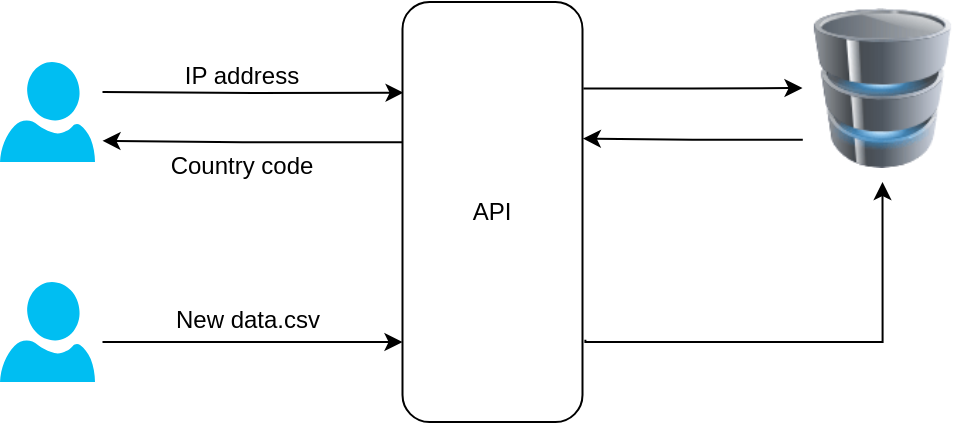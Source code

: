 <mxfile version="20.5.1"><diagram id="9DwWUFO24IG2RXxrhtZI" name="Page-1"><mxGraphModel dx="948" dy="463" grid="1" gridSize="10" guides="1" tooltips="1" connect="1" arrows="1" fold="1" page="1" pageScale="1" pageWidth="850" pageHeight="1100" math="0" shadow="0"><root><mxCell id="0"/><mxCell id="1" parent="0"/><mxCell id="HoUl7v2KPxEgn9PLRyz8-1" value="" style="image;html=1;image=img/lib/clip_art/computers/Database_128x128.png" parent="1" vertex="1"><mxGeometry x="585.25" y="353" width="80" height="80" as="geometry"/></mxCell><mxCell id="HoUl7v2KPxEgn9PLRyz8-21" style="edgeStyle=orthogonalEdgeStyle;rounded=0;orthogonalLoop=1;jettySize=auto;html=1;startArrow=none;startFill=0;endArrow=classic;endFill=1;entryX=0.006;entryY=0.216;entryDx=0;entryDy=0;entryPerimeter=0;" parent="1" target="Zb5mboI7NMT8c0pWJSFm-2" edge="1"><mxGeometry relative="1" as="geometry"><mxPoint x="235.25" y="395" as="sourcePoint"/><mxPoint x="375.25" y="395" as="targetPoint"/></mxGeometry></mxCell><mxCell id="HoUl7v2KPxEgn9PLRyz8-9" value="" style="verticalLabelPosition=bottom;html=1;verticalAlign=top;align=center;strokeColor=none;fillColor=#00BEF2;shape=mxgraph.azure.user;" parent="1" vertex="1"><mxGeometry x="184" y="380" width="47.5" height="50" as="geometry"/></mxCell><mxCell id="HoUl7v2KPxEgn9PLRyz8-22" value="IP address" style="text;html=1;strokeColor=none;fillColor=none;align=center;verticalAlign=middle;whiteSpace=wrap;rounded=0;" parent="1" vertex="1"><mxGeometry x="265.25" y="372" width="80" height="30" as="geometry"/></mxCell><mxCell id="Zb5mboI7NMT8c0pWJSFm-2" value="API" style="rounded=1;whiteSpace=wrap;html=1;" vertex="1" parent="1"><mxGeometry x="385.25" y="350" width="90" height="210" as="geometry"/></mxCell><mxCell id="Zb5mboI7NMT8c0pWJSFm-3" style="edgeStyle=orthogonalEdgeStyle;rounded=0;orthogonalLoop=1;jettySize=auto;html=1;startArrow=none;startFill=0;endArrow=classic;endFill=1;exitX=0.002;exitY=0.334;exitDx=0;exitDy=0;exitPerimeter=0;" edge="1" parent="1" source="Zb5mboI7NMT8c0pWJSFm-2"><mxGeometry relative="1" as="geometry"><mxPoint x="375.25" y="419" as="sourcePoint"/><mxPoint x="235.25" y="419.43" as="targetPoint"/><Array as="points"><mxPoint x="305.25" y="420"/></Array></mxGeometry></mxCell><mxCell id="Zb5mboI7NMT8c0pWJSFm-4" value="Country code" style="text;html=1;strokeColor=none;fillColor=none;align=center;verticalAlign=middle;whiteSpace=wrap;rounded=0;" vertex="1" parent="1"><mxGeometry x="265.25" y="417" width="80" height="30" as="geometry"/></mxCell><mxCell id="Zb5mboI7NMT8c0pWJSFm-5" style="edgeStyle=orthogonalEdgeStyle;rounded=0;orthogonalLoop=1;jettySize=auto;html=1;startArrow=none;startFill=0;endArrow=classic;endFill=1;" edge="1" parent="1"><mxGeometry relative="1" as="geometry"><mxPoint x="235.25" y="520" as="sourcePoint"/><mxPoint x="385.25" y="520" as="targetPoint"/><Array as="points"><mxPoint x="285.25" y="520"/><mxPoint x="285.25" y="520"/></Array></mxGeometry></mxCell><mxCell id="Zb5mboI7NMT8c0pWJSFm-6" value="" style="verticalLabelPosition=bottom;html=1;verticalAlign=top;align=center;strokeColor=none;fillColor=#00BEF2;shape=mxgraph.azure.user;" vertex="1" parent="1"><mxGeometry x="184" y="490" width="47.5" height="50" as="geometry"/></mxCell><mxCell id="Zb5mboI7NMT8c0pWJSFm-8" value="New data.csv" style="text;html=1;strokeColor=none;fillColor=none;align=center;verticalAlign=middle;whiteSpace=wrap;rounded=0;" vertex="1" parent="1"><mxGeometry x="268.25" y="494" width="80" height="30" as="geometry"/></mxCell><mxCell id="Zb5mboI7NMT8c0pWJSFm-9" style="edgeStyle=orthogonalEdgeStyle;rounded=0;orthogonalLoop=1;jettySize=auto;html=1;startArrow=none;startFill=0;endArrow=classic;endFill=1;exitX=1.005;exitY=0.206;exitDx=0;exitDy=0;exitPerimeter=0;" edge="1" parent="1" source="Zb5mboI7NMT8c0pWJSFm-2" target="HoUl7v2KPxEgn9PLRyz8-1"><mxGeometry relative="1" as="geometry"><mxPoint x="245.25" y="405" as="sourcePoint"/><mxPoint x="395.79" y="405.36" as="targetPoint"/></mxGeometry></mxCell><mxCell id="Zb5mboI7NMT8c0pWJSFm-12" style="edgeStyle=orthogonalEdgeStyle;rounded=0;orthogonalLoop=1;jettySize=auto;html=1;startArrow=none;startFill=0;endArrow=classic;endFill=1;exitX=1.016;exitY=0.804;exitDx=0;exitDy=0;exitPerimeter=0;" edge="1" parent="1" source="Zb5mboI7NMT8c0pWJSFm-2"><mxGeometry relative="1" as="geometry"><mxPoint x="595.25" y="440.034" as="sourcePoint"/><mxPoint x="625.25" y="440" as="targetPoint"/><Array as="points"><mxPoint x="476.25" y="520"/><mxPoint x="625.25" y="520"/></Array></mxGeometry></mxCell><mxCell id="Zb5mboI7NMT8c0pWJSFm-13" style="edgeStyle=orthogonalEdgeStyle;rounded=0;orthogonalLoop=1;jettySize=auto;html=1;startArrow=none;startFill=0;endArrow=classic;endFill=1;entryX=1.002;entryY=0.325;entryDx=0;entryDy=0;entryPerimeter=0;exitX=0.002;exitY=0.824;exitDx=0;exitDy=0;exitPerimeter=0;" edge="1" parent="1" source="HoUl7v2KPxEgn9PLRyz8-1" target="Zb5mboI7NMT8c0pWJSFm-2"><mxGeometry relative="1" as="geometry"><mxPoint x="545.25" y="440" as="sourcePoint"/><mxPoint x="595.25" y="403" as="targetPoint"/></mxGeometry></mxCell><mxCell id="Zb5mboI7NMT8c0pWJSFm-14" value="" style="shape=image;html=1;verticalAlign=top;verticalLabelPosition=bottom;labelBackgroundColor=#ffffff;imageAspect=0;aspect=fixed;image=https://cdn0.iconfinder.com/data/icons/long-shadow-web-icons/512/python-128.png;fontSize=10;" vertex="1" parent="1"><mxGeometry x="401.25" y="490" width="58" height="58" as="geometry"/></mxCell></root></mxGraphModel></diagram></mxfile>